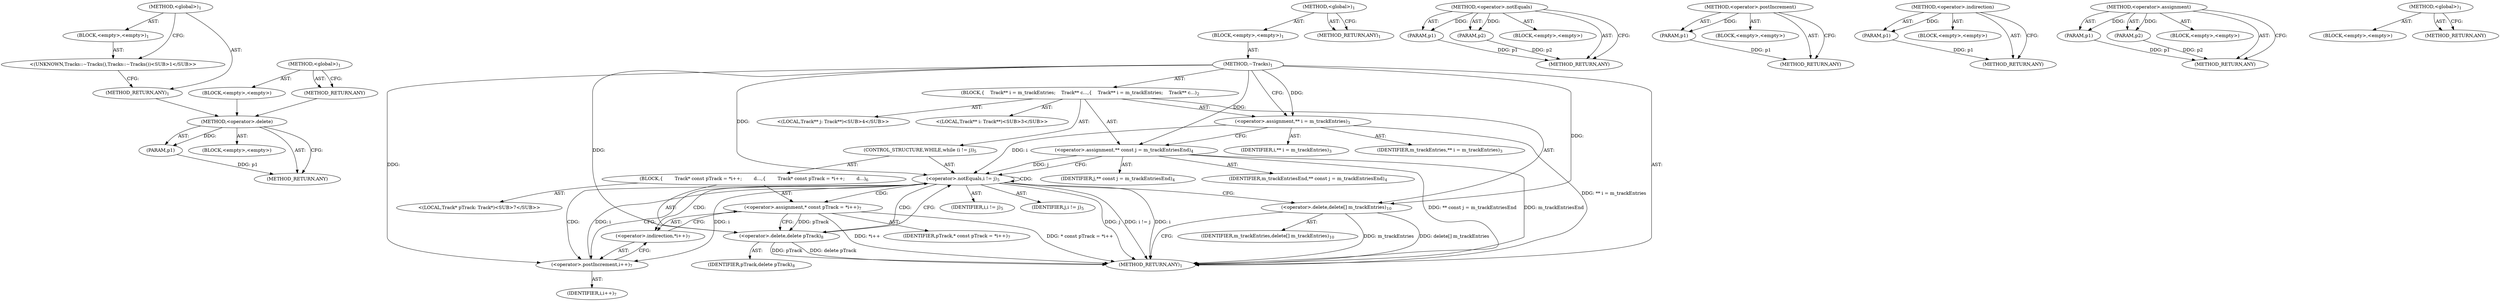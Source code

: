 digraph "&lt;global&gt;" {
vulnerable_70 [label=<(METHOD,&lt;operator&gt;.delete)>];
vulnerable_71 [label=<(PARAM,p1)>];
vulnerable_72 [label=<(BLOCK,&lt;empty&gt;,&lt;empty&gt;)>];
vulnerable_73 [label=<(METHOD_RETURN,ANY)>];
vulnerable_6 [label=<(METHOD,&lt;global&gt;)<SUB>1</SUB>>];
vulnerable_7 [label=<(BLOCK,&lt;empty&gt;,&lt;empty&gt;)<SUB>1</SUB>>];
vulnerable_8 [label=<(METHOD,~Tracks)<SUB>1</SUB>>];
vulnerable_9 [label=<(BLOCK,{
    Track** i = m_trackEntries;
    Track** c...,{
    Track** i = m_trackEntries;
    Track** c...)<SUB>2</SUB>>];
vulnerable_10 [label="<(LOCAL,Track** i: Track**)<SUB>3</SUB>>"];
vulnerable_11 [label=<(&lt;operator&gt;.assignment,** i = m_trackEntries)<SUB>3</SUB>>];
vulnerable_12 [label=<(IDENTIFIER,i,** i = m_trackEntries)<SUB>3</SUB>>];
vulnerable_13 [label=<(IDENTIFIER,m_trackEntries,** i = m_trackEntries)<SUB>3</SUB>>];
vulnerable_14 [label="<(LOCAL,Track** j: Track**)<SUB>4</SUB>>"];
vulnerable_15 [label=<(&lt;operator&gt;.assignment,** const j = m_trackEntriesEnd)<SUB>4</SUB>>];
vulnerable_16 [label=<(IDENTIFIER,j,** const j = m_trackEntriesEnd)<SUB>4</SUB>>];
vulnerable_17 [label=<(IDENTIFIER,m_trackEntriesEnd,** const j = m_trackEntriesEnd)<SUB>4</SUB>>];
vulnerable_18 [label=<(CONTROL_STRUCTURE,WHILE,while (i != j))<SUB>5</SUB>>];
vulnerable_19 [label=<(&lt;operator&gt;.notEquals,i != j)<SUB>5</SUB>>];
vulnerable_20 [label=<(IDENTIFIER,i,i != j)<SUB>5</SUB>>];
vulnerable_21 [label=<(IDENTIFIER,j,i != j)<SUB>5</SUB>>];
vulnerable_22 [label=<(BLOCK,{
        Track* const pTrack = *i++;
        d...,{
        Track* const pTrack = *i++;
        d...)<SUB>6</SUB>>];
vulnerable_23 [label="<(LOCAL,Track* pTrack: Track*)<SUB>7</SUB>>"];
vulnerable_24 [label=<(&lt;operator&gt;.assignment,* const pTrack = *i++)<SUB>7</SUB>>];
vulnerable_25 [label=<(IDENTIFIER,pTrack,* const pTrack = *i++)<SUB>7</SUB>>];
vulnerable_26 [label=<(&lt;operator&gt;.indirection,*i++)<SUB>7</SUB>>];
vulnerable_27 [label=<(&lt;operator&gt;.postIncrement,i++)<SUB>7</SUB>>];
vulnerable_28 [label=<(IDENTIFIER,i,i++)<SUB>7</SUB>>];
vulnerable_29 [label=<(&lt;operator&gt;.delete,delete pTrack)<SUB>8</SUB>>];
vulnerable_30 [label=<(IDENTIFIER,pTrack,delete pTrack)<SUB>8</SUB>>];
vulnerable_31 [label=<(&lt;operator&gt;.delete,delete[] m_trackEntries)<SUB>10</SUB>>];
vulnerable_32 [label=<(IDENTIFIER,m_trackEntries,delete[] m_trackEntries)<SUB>10</SUB>>];
vulnerable_33 [label=<(METHOD_RETURN,ANY)<SUB>1</SUB>>];
vulnerable_35 [label=<(METHOD_RETURN,ANY)<SUB>1</SUB>>];
vulnerable_57 [label=<(METHOD,&lt;operator&gt;.notEquals)>];
vulnerable_58 [label=<(PARAM,p1)>];
vulnerable_59 [label=<(PARAM,p2)>];
vulnerable_60 [label=<(BLOCK,&lt;empty&gt;,&lt;empty&gt;)>];
vulnerable_61 [label=<(METHOD_RETURN,ANY)>];
vulnerable_66 [label=<(METHOD,&lt;operator&gt;.postIncrement)>];
vulnerable_67 [label=<(PARAM,p1)>];
vulnerable_68 [label=<(BLOCK,&lt;empty&gt;,&lt;empty&gt;)>];
vulnerable_69 [label=<(METHOD_RETURN,ANY)>];
vulnerable_62 [label=<(METHOD,&lt;operator&gt;.indirection)>];
vulnerable_63 [label=<(PARAM,p1)>];
vulnerable_64 [label=<(BLOCK,&lt;empty&gt;,&lt;empty&gt;)>];
vulnerable_65 [label=<(METHOD_RETURN,ANY)>];
vulnerable_52 [label=<(METHOD,&lt;operator&gt;.assignment)>];
vulnerable_53 [label=<(PARAM,p1)>];
vulnerable_54 [label=<(PARAM,p2)>];
vulnerable_55 [label=<(BLOCK,&lt;empty&gt;,&lt;empty&gt;)>];
vulnerable_56 [label=<(METHOD_RETURN,ANY)>];
vulnerable_46 [label=<(METHOD,&lt;global&gt;)<SUB>1</SUB>>];
vulnerable_47 [label=<(BLOCK,&lt;empty&gt;,&lt;empty&gt;)>];
vulnerable_48 [label=<(METHOD_RETURN,ANY)>];
fixed_6 [label=<(METHOD,&lt;global&gt;)<SUB>1</SUB>>];
fixed_7 [label=<(BLOCK,&lt;empty&gt;,&lt;empty&gt;)<SUB>1</SUB>>];
fixed_8 [label="<(UNKNOWN,Tracks::~Tracks(),Tracks::~Tracks())<SUB>1</SUB>>"];
fixed_9 [label=<(METHOD_RETURN,ANY)<SUB>1</SUB>>];
fixed_14 [label=<(METHOD,&lt;global&gt;)<SUB>1</SUB>>];
fixed_15 [label=<(BLOCK,&lt;empty&gt;,&lt;empty&gt;)>];
fixed_16 [label=<(METHOD_RETURN,ANY)>];
vulnerable_70 -> vulnerable_71  [key=0, label="AST: "];
vulnerable_70 -> vulnerable_71  [key=1, label="DDG: "];
vulnerable_70 -> vulnerable_72  [key=0, label="AST: "];
vulnerable_70 -> vulnerable_73  [key=0, label="AST: "];
vulnerable_70 -> vulnerable_73  [key=1, label="CFG: "];
vulnerable_71 -> vulnerable_73  [key=0, label="DDG: p1"];
vulnerable_6 -> vulnerable_7  [key=0, label="AST: "];
vulnerable_6 -> vulnerable_35  [key=0, label="AST: "];
vulnerable_6 -> vulnerable_35  [key=1, label="CFG: "];
vulnerable_7 -> vulnerable_8  [key=0, label="AST: "];
vulnerable_8 -> vulnerable_9  [key=0, label="AST: "];
vulnerable_8 -> vulnerable_33  [key=0, label="AST: "];
vulnerable_8 -> vulnerable_11  [key=0, label="CFG: "];
vulnerable_8 -> vulnerable_11  [key=1, label="DDG: "];
vulnerable_8 -> vulnerable_15  [key=0, label="DDG: "];
vulnerable_8 -> vulnerable_31  [key=0, label="DDG: "];
vulnerable_8 -> vulnerable_19  [key=0, label="DDG: "];
vulnerable_8 -> vulnerable_29  [key=0, label="DDG: "];
vulnerable_8 -> vulnerable_27  [key=0, label="DDG: "];
vulnerable_9 -> vulnerable_10  [key=0, label="AST: "];
vulnerable_9 -> vulnerable_11  [key=0, label="AST: "];
vulnerable_9 -> vulnerable_14  [key=0, label="AST: "];
vulnerable_9 -> vulnerable_15  [key=0, label="AST: "];
vulnerable_9 -> vulnerable_18  [key=0, label="AST: "];
vulnerable_9 -> vulnerable_31  [key=0, label="AST: "];
vulnerable_11 -> vulnerable_12  [key=0, label="AST: "];
vulnerable_11 -> vulnerable_13  [key=0, label="AST: "];
vulnerable_11 -> vulnerable_15  [key=0, label="CFG: "];
vulnerable_11 -> vulnerable_33  [key=0, label="DDG: ** i = m_trackEntries"];
vulnerable_11 -> vulnerable_19  [key=0, label="DDG: i"];
vulnerable_15 -> vulnerable_16  [key=0, label="AST: "];
vulnerable_15 -> vulnerable_17  [key=0, label="AST: "];
vulnerable_15 -> vulnerable_19  [key=0, label="CFG: "];
vulnerable_15 -> vulnerable_19  [key=1, label="DDG: j"];
vulnerable_15 -> vulnerable_33  [key=0, label="DDG: ** const j = m_trackEntriesEnd"];
vulnerable_15 -> vulnerable_33  [key=1, label="DDG: m_trackEntriesEnd"];
vulnerable_18 -> vulnerable_19  [key=0, label="AST: "];
vulnerable_18 -> vulnerable_22  [key=0, label="AST: "];
vulnerable_19 -> vulnerable_20  [key=0, label="AST: "];
vulnerable_19 -> vulnerable_21  [key=0, label="AST: "];
vulnerable_19 -> vulnerable_27  [key=0, label="CFG: "];
vulnerable_19 -> vulnerable_27  [key=1, label="DDG: i"];
vulnerable_19 -> vulnerable_27  [key=2, label="CDG: "];
vulnerable_19 -> vulnerable_31  [key=0, label="CFG: "];
vulnerable_19 -> vulnerable_33  [key=0, label="DDG: i"];
vulnerable_19 -> vulnerable_33  [key=1, label="DDG: j"];
vulnerable_19 -> vulnerable_33  [key=2, label="DDG: i != j"];
vulnerable_19 -> vulnerable_24  [key=0, label="CDG: "];
vulnerable_19 -> vulnerable_29  [key=0, label="CDG: "];
vulnerable_19 -> vulnerable_26  [key=0, label="CDG: "];
vulnerable_19 -> vulnerable_19  [key=0, label="CDG: "];
vulnerable_22 -> vulnerable_23  [key=0, label="AST: "];
vulnerable_22 -> vulnerable_24  [key=0, label="AST: "];
vulnerable_22 -> vulnerable_29  [key=0, label="AST: "];
vulnerable_24 -> vulnerable_25  [key=0, label="AST: "];
vulnerable_24 -> vulnerable_26  [key=0, label="AST: "];
vulnerable_24 -> vulnerable_29  [key=0, label="CFG: "];
vulnerable_24 -> vulnerable_29  [key=1, label="DDG: pTrack"];
vulnerable_24 -> vulnerable_33  [key=0, label="DDG: *i++"];
vulnerable_24 -> vulnerable_33  [key=1, label="DDG: * const pTrack = *i++"];
vulnerable_26 -> vulnerable_27  [key=0, label="AST: "];
vulnerable_26 -> vulnerable_24  [key=0, label="CFG: "];
vulnerable_27 -> vulnerable_28  [key=0, label="AST: "];
vulnerable_27 -> vulnerable_26  [key=0, label="CFG: "];
vulnerable_27 -> vulnerable_19  [key=0, label="DDG: i"];
vulnerable_29 -> vulnerable_30  [key=0, label="AST: "];
vulnerable_29 -> vulnerable_19  [key=0, label="CFG: "];
vulnerable_29 -> vulnerable_33  [key=0, label="DDG: pTrack"];
vulnerable_29 -> vulnerable_33  [key=1, label="DDG: delete pTrack"];
vulnerable_31 -> vulnerable_32  [key=0, label="AST: "];
vulnerable_31 -> vulnerable_33  [key=0, label="CFG: "];
vulnerable_31 -> vulnerable_33  [key=1, label="DDG: m_trackEntries"];
vulnerable_31 -> vulnerable_33  [key=2, label="DDG: delete[] m_trackEntries"];
vulnerable_57 -> vulnerable_58  [key=0, label="AST: "];
vulnerable_57 -> vulnerable_58  [key=1, label="DDG: "];
vulnerable_57 -> vulnerable_60  [key=0, label="AST: "];
vulnerable_57 -> vulnerable_59  [key=0, label="AST: "];
vulnerable_57 -> vulnerable_59  [key=1, label="DDG: "];
vulnerable_57 -> vulnerable_61  [key=0, label="AST: "];
vulnerable_57 -> vulnerable_61  [key=1, label="CFG: "];
vulnerable_58 -> vulnerable_61  [key=0, label="DDG: p1"];
vulnerable_59 -> vulnerable_61  [key=0, label="DDG: p2"];
vulnerable_66 -> vulnerable_67  [key=0, label="AST: "];
vulnerable_66 -> vulnerable_67  [key=1, label="DDG: "];
vulnerable_66 -> vulnerable_68  [key=0, label="AST: "];
vulnerable_66 -> vulnerable_69  [key=0, label="AST: "];
vulnerable_66 -> vulnerable_69  [key=1, label="CFG: "];
vulnerable_67 -> vulnerable_69  [key=0, label="DDG: p1"];
vulnerable_62 -> vulnerable_63  [key=0, label="AST: "];
vulnerable_62 -> vulnerable_63  [key=1, label="DDG: "];
vulnerable_62 -> vulnerable_64  [key=0, label="AST: "];
vulnerable_62 -> vulnerable_65  [key=0, label="AST: "];
vulnerable_62 -> vulnerable_65  [key=1, label="CFG: "];
vulnerable_63 -> vulnerable_65  [key=0, label="DDG: p1"];
vulnerable_52 -> vulnerable_53  [key=0, label="AST: "];
vulnerable_52 -> vulnerable_53  [key=1, label="DDG: "];
vulnerable_52 -> vulnerable_55  [key=0, label="AST: "];
vulnerable_52 -> vulnerable_54  [key=0, label="AST: "];
vulnerable_52 -> vulnerable_54  [key=1, label="DDG: "];
vulnerable_52 -> vulnerable_56  [key=0, label="AST: "];
vulnerable_52 -> vulnerable_56  [key=1, label="CFG: "];
vulnerable_53 -> vulnerable_56  [key=0, label="DDG: p1"];
vulnerable_54 -> vulnerable_56  [key=0, label="DDG: p2"];
vulnerable_46 -> vulnerable_47  [key=0, label="AST: "];
vulnerable_46 -> vulnerable_48  [key=0, label="AST: "];
vulnerable_46 -> vulnerable_48  [key=1, label="CFG: "];
fixed_6 -> fixed_7  [key=0, label="AST: "];
fixed_6 -> fixed_9  [key=0, label="AST: "];
fixed_6 -> fixed_8  [key=0, label="CFG: "];
fixed_7 -> fixed_8  [key=0, label="AST: "];
fixed_8 -> fixed_9  [key=0, label="CFG: "];
fixed_9 -> vulnerable_70  [key=0];
fixed_14 -> fixed_15  [key=0, label="AST: "];
fixed_14 -> fixed_16  [key=0, label="AST: "];
fixed_14 -> fixed_16  [key=1, label="CFG: "];
fixed_15 -> vulnerable_70  [key=0];
fixed_16 -> vulnerable_70  [key=0];
}
